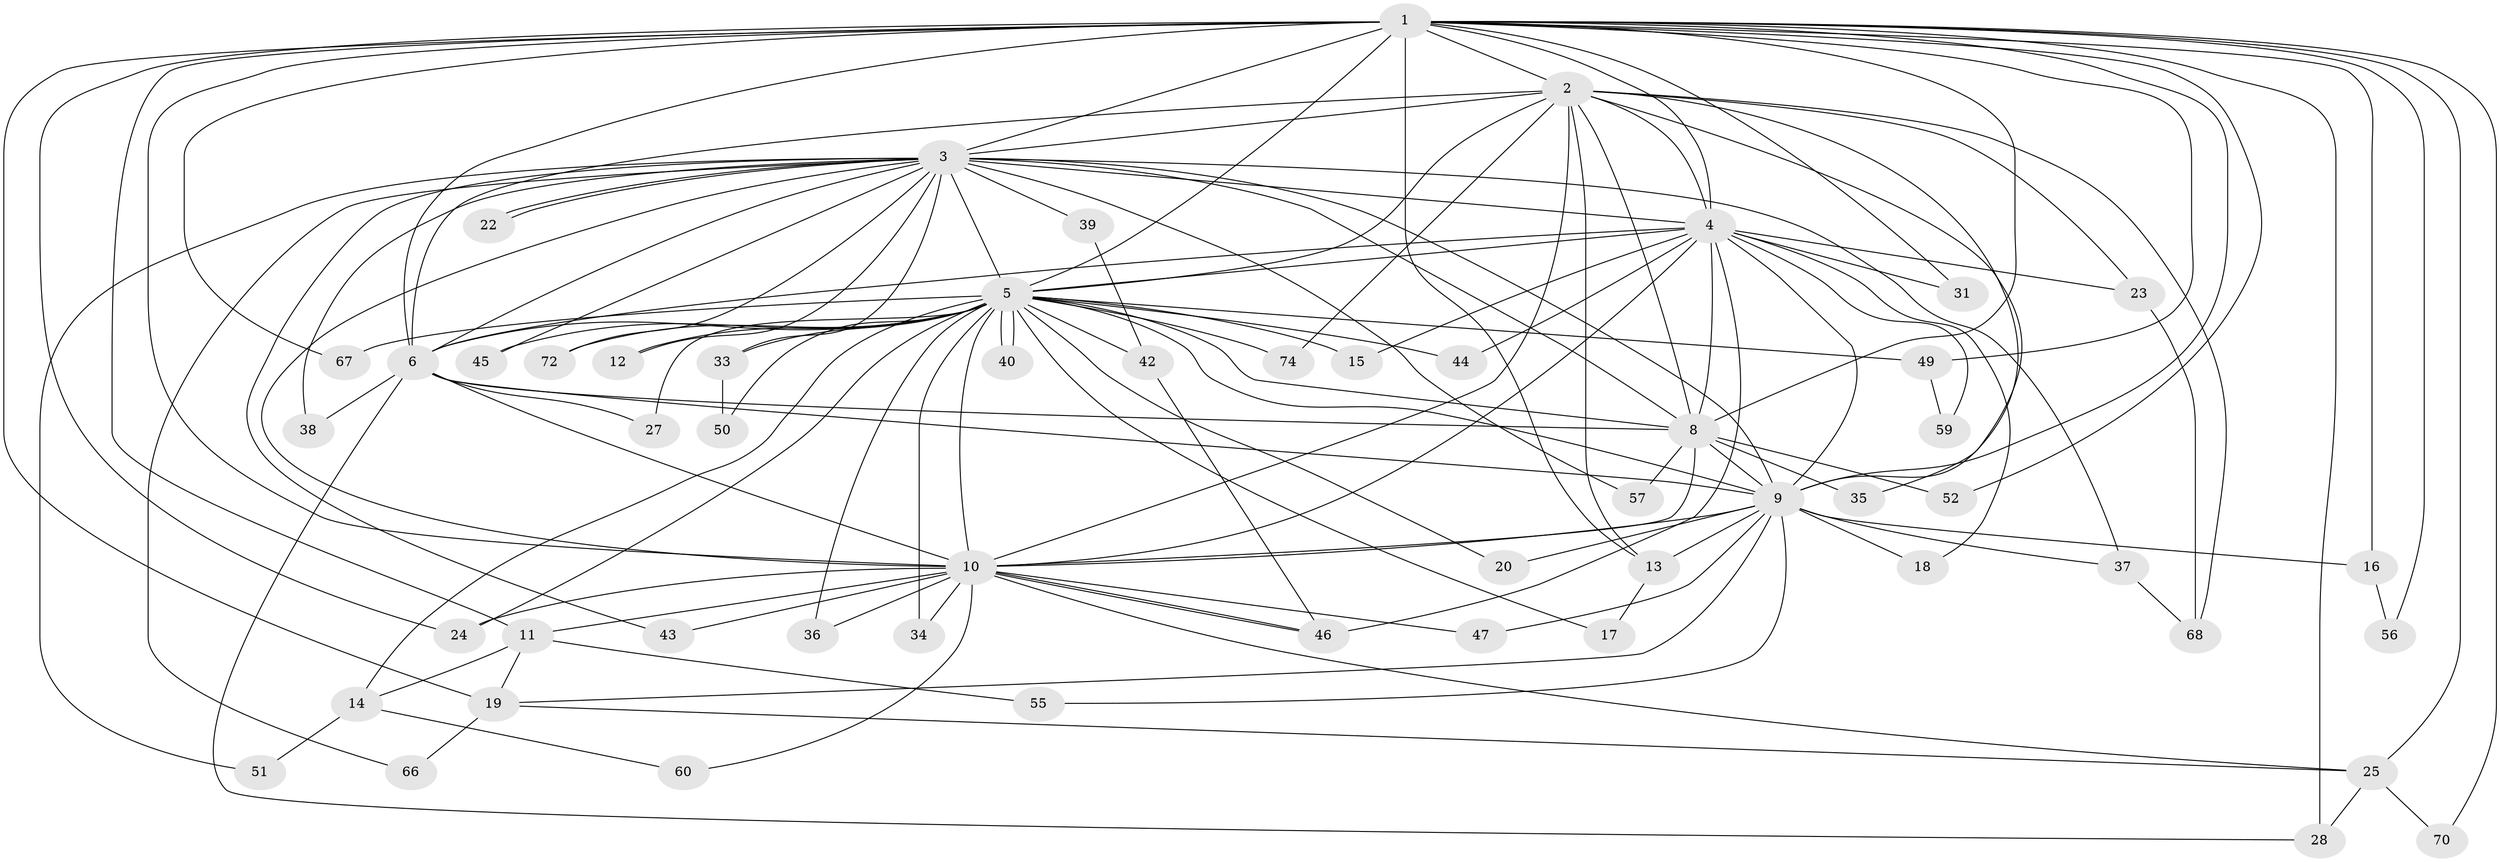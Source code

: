 // Generated by graph-tools (version 1.1) at 2025/23/03/03/25 07:23:47]
// undirected, 55 vertices, 135 edges
graph export_dot {
graph [start="1"]
  node [color=gray90,style=filled];
  1 [super="+48"];
  2 [super="+69"];
  3 [super="+21"];
  4 [super="+29"];
  5 [super="+7"];
  6 [super="+54"];
  8 [super="+30"];
  9 [super="+26"];
  10 [super="+65"];
  11 [super="+32"];
  12;
  13 [super="+63"];
  14 [super="+53"];
  15;
  16;
  17;
  18;
  19 [super="+64"];
  20;
  22;
  23;
  24 [super="+41"];
  25 [super="+73"];
  27;
  28 [super="+71"];
  31;
  33;
  34;
  35;
  36;
  37 [super="+58"];
  38;
  39;
  40;
  42 [super="+61"];
  43;
  44;
  45;
  46 [super="+62"];
  47;
  49;
  50;
  51;
  52;
  55;
  56;
  57;
  59;
  60;
  66;
  67;
  68;
  70;
  72;
  74;
  1 -- 2;
  1 -- 3 [weight=3];
  1 -- 4;
  1 -- 5 [weight=2];
  1 -- 6 [weight=2];
  1 -- 8 [weight=2];
  1 -- 9;
  1 -- 10;
  1 -- 11;
  1 -- 16;
  1 -- 19 [weight=2];
  1 -- 24;
  1 -- 28;
  1 -- 31;
  1 -- 49;
  1 -- 52;
  1 -- 56;
  1 -- 67;
  1 -- 70;
  1 -- 13;
  1 -- 25;
  2 -- 3;
  2 -- 4;
  2 -- 5 [weight=2];
  2 -- 6;
  2 -- 8;
  2 -- 9;
  2 -- 10;
  2 -- 13;
  2 -- 23;
  2 -- 35;
  2 -- 68;
  2 -- 74;
  3 -- 4;
  3 -- 5 [weight=2];
  3 -- 6;
  3 -- 8;
  3 -- 9 [weight=2];
  3 -- 10 [weight=2];
  3 -- 12;
  3 -- 22;
  3 -- 22;
  3 -- 33;
  3 -- 37;
  3 -- 38;
  3 -- 43;
  3 -- 51;
  3 -- 57;
  3 -- 72;
  3 -- 66;
  3 -- 39;
  3 -- 45;
  4 -- 5 [weight=2];
  4 -- 6;
  4 -- 8;
  4 -- 9;
  4 -- 10 [weight=2];
  4 -- 15;
  4 -- 18;
  4 -- 23;
  4 -- 31;
  4 -- 59;
  4 -- 44;
  4 -- 46;
  5 -- 6 [weight=2];
  5 -- 8 [weight=2];
  5 -- 9 [weight=2];
  5 -- 10 [weight=2];
  5 -- 12;
  5 -- 15;
  5 -- 17;
  5 -- 34;
  5 -- 36;
  5 -- 40;
  5 -- 40;
  5 -- 42;
  5 -- 44;
  5 -- 49;
  5 -- 50;
  5 -- 67;
  5 -- 74;
  5 -- 72;
  5 -- 14;
  5 -- 20;
  5 -- 27;
  5 -- 33;
  5 -- 45;
  5 -- 24;
  6 -- 8;
  6 -- 9;
  6 -- 10;
  6 -- 27;
  6 -- 38;
  6 -- 28;
  8 -- 9;
  8 -- 10;
  8 -- 35;
  8 -- 52;
  8 -- 57;
  9 -- 10;
  9 -- 13;
  9 -- 16;
  9 -- 18;
  9 -- 19;
  9 -- 20;
  9 -- 37;
  9 -- 47;
  9 -- 55;
  10 -- 11;
  10 -- 24;
  10 -- 25;
  10 -- 34;
  10 -- 36;
  10 -- 43;
  10 -- 46;
  10 -- 46;
  10 -- 47;
  10 -- 60;
  11 -- 14;
  11 -- 55;
  11 -- 19;
  13 -- 17;
  14 -- 51;
  14 -- 60;
  16 -- 56;
  19 -- 25;
  19 -- 66;
  23 -- 68;
  25 -- 28;
  25 -- 70;
  33 -- 50;
  37 -- 68;
  39 -- 42;
  42 -- 46;
  49 -- 59;
}
